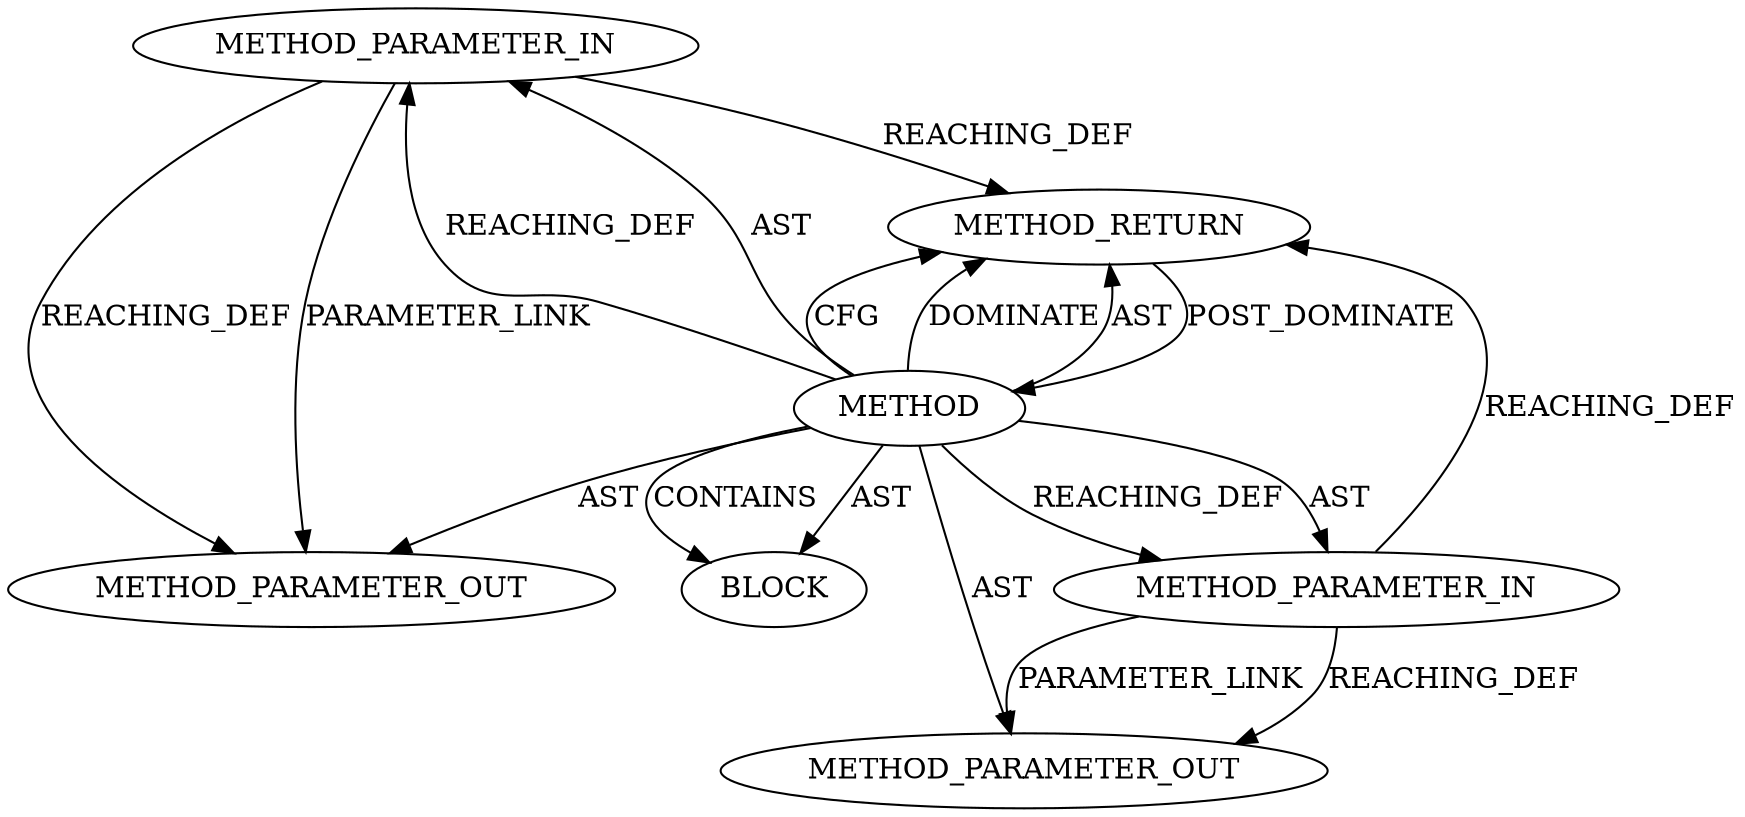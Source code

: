 digraph {
  21159 [label=METHOD_PARAMETER_OUT ORDER=2 CODE="struct tls_context *ctx" IS_VARIADIC=false COLUMN_NUMBER=38 LINE_NUMBER=140 TYPE_FULL_NAME="tls_context*" EVALUATION_STRATEGY="BY_VALUE" INDEX=2 NAME="ctx"]
  178 [label=BLOCK ORDER=3 ARGUMENT_INDEX=-1 CODE="<empty>" TYPE_FULL_NAME="<empty>"]
  176 [label=METHOD_PARAMETER_IN ORDER=1 CODE="struct sock *sk" IS_VARIADIC=false COLUMN_NUMBER=21 LINE_NUMBER=140 TYPE_FULL_NAME="sock*" EVALUATION_STRATEGY="BY_VALUE" INDEX=1 NAME="sk"]
  177 [label=METHOD_PARAMETER_IN ORDER=2 CODE="struct tls_context *ctx" IS_VARIADIC=false COLUMN_NUMBER=38 LINE_NUMBER=140 TYPE_FULL_NAME="tls_context*" EVALUATION_STRATEGY="BY_VALUE" INDEX=2 NAME="ctx"]
  179 [label=METHOD_RETURN ORDER=4 CODE="RET" COLUMN_NUMBER=6 LINE_NUMBER=140 TYPE_FULL_NAME="void" EVALUATION_STRATEGY="BY_VALUE"]
  21158 [label=METHOD_PARAMETER_OUT ORDER=1 CODE="struct sock *sk" IS_VARIADIC=false COLUMN_NUMBER=21 LINE_NUMBER=140 TYPE_FULL_NAME="sock*" EVALUATION_STRATEGY="BY_VALUE" INDEX=1 NAME="sk"]
  175 [label=METHOD COLUMN_NUMBER=6 LINE_NUMBER=140 COLUMN_NUMBER_END=61 IS_EXTERNAL=false SIGNATURE="void update_sk_prot (sock*,tls_context*)" NAME="update_sk_prot" AST_PARENT_TYPE="TYPE_DECL" AST_PARENT_FULL_NAME="tls.h:<global>" ORDER=16 CODE="void update_sk_prot(struct sock *sk, struct tls_context *ctx);" FULL_NAME="update_sk_prot" LINE_NUMBER_END=140 FILENAME="tls.h"]
  177 -> 179 [label=REACHING_DEF VARIABLE="ctx"]
  175 -> 178 [label=CONTAINS ]
  175 -> 178 [label=AST ]
  175 -> 21159 [label=AST ]
  175 -> 179 [label=CFG ]
  176 -> 21158 [label=REACHING_DEF VARIABLE="sk"]
  176 -> 179 [label=REACHING_DEF VARIABLE="sk"]
  176 -> 21158 [label=PARAMETER_LINK ]
  175 -> 176 [label=REACHING_DEF VARIABLE=""]
  175 -> 177 [label=REACHING_DEF VARIABLE=""]
  175 -> 21158 [label=AST ]
  175 -> 179 [label=DOMINATE ]
  175 -> 179 [label=AST ]
  177 -> 21159 [label=PARAMETER_LINK ]
  175 -> 177 [label=AST ]
  179 -> 175 [label=POST_DOMINATE ]
  177 -> 21159 [label=REACHING_DEF VARIABLE="ctx"]
  175 -> 176 [label=AST ]
}
